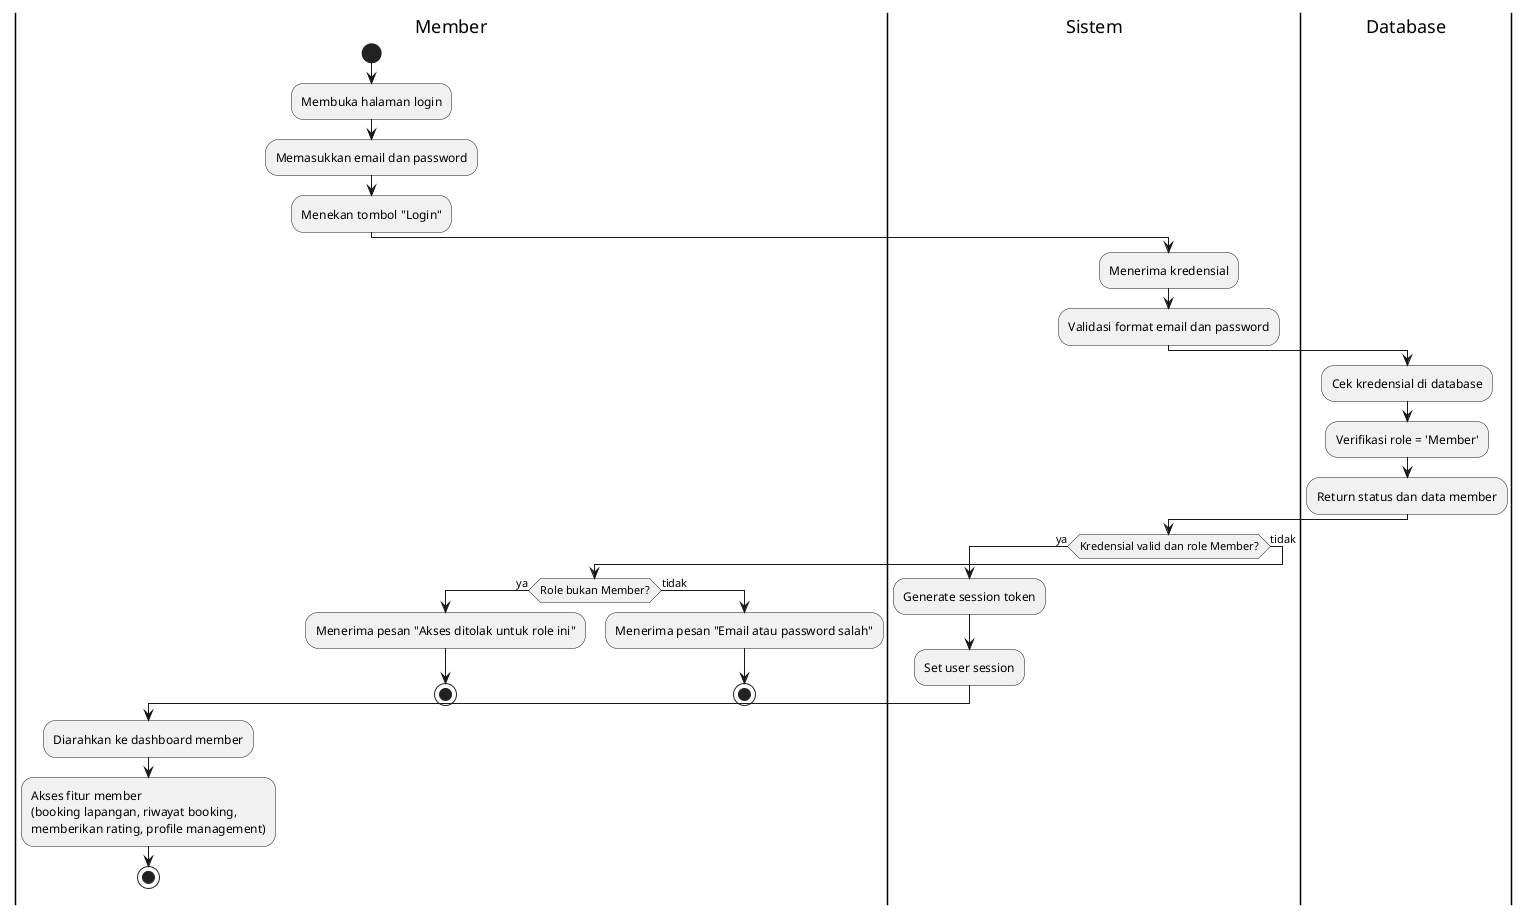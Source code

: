 @startuml
|Member|
start
:Membuka halaman login;
:Memasukkan email dan password;
:Menekan tombol "Login";

|Sistem|
:Menerima kredensial;
:Validasi format email dan password;

|Database|
:Cek kredensial di database;
:Verifikasi role = 'Member';
:Return status dan data member;

|Sistem|
if (Kredensial valid dan role Member?) then (ya)
  :Generate session token;
  :Set user session;
  |Member|
  :Diarahkan ke dashboard member;
  :Akses fitur member
  (booking lapangan, riwayat booking,
  memberikan rating, profile management);
  stop
else (tidak)
  if (Role bukan Member?) then (ya)
    |Member|
    :Menerima pesan "Akses ditolak untuk role ini";
    stop
  else (tidak)
    |Member|
    :Menerima pesan "Email atau password salah";
    stop
  endif
endif
@enduml
